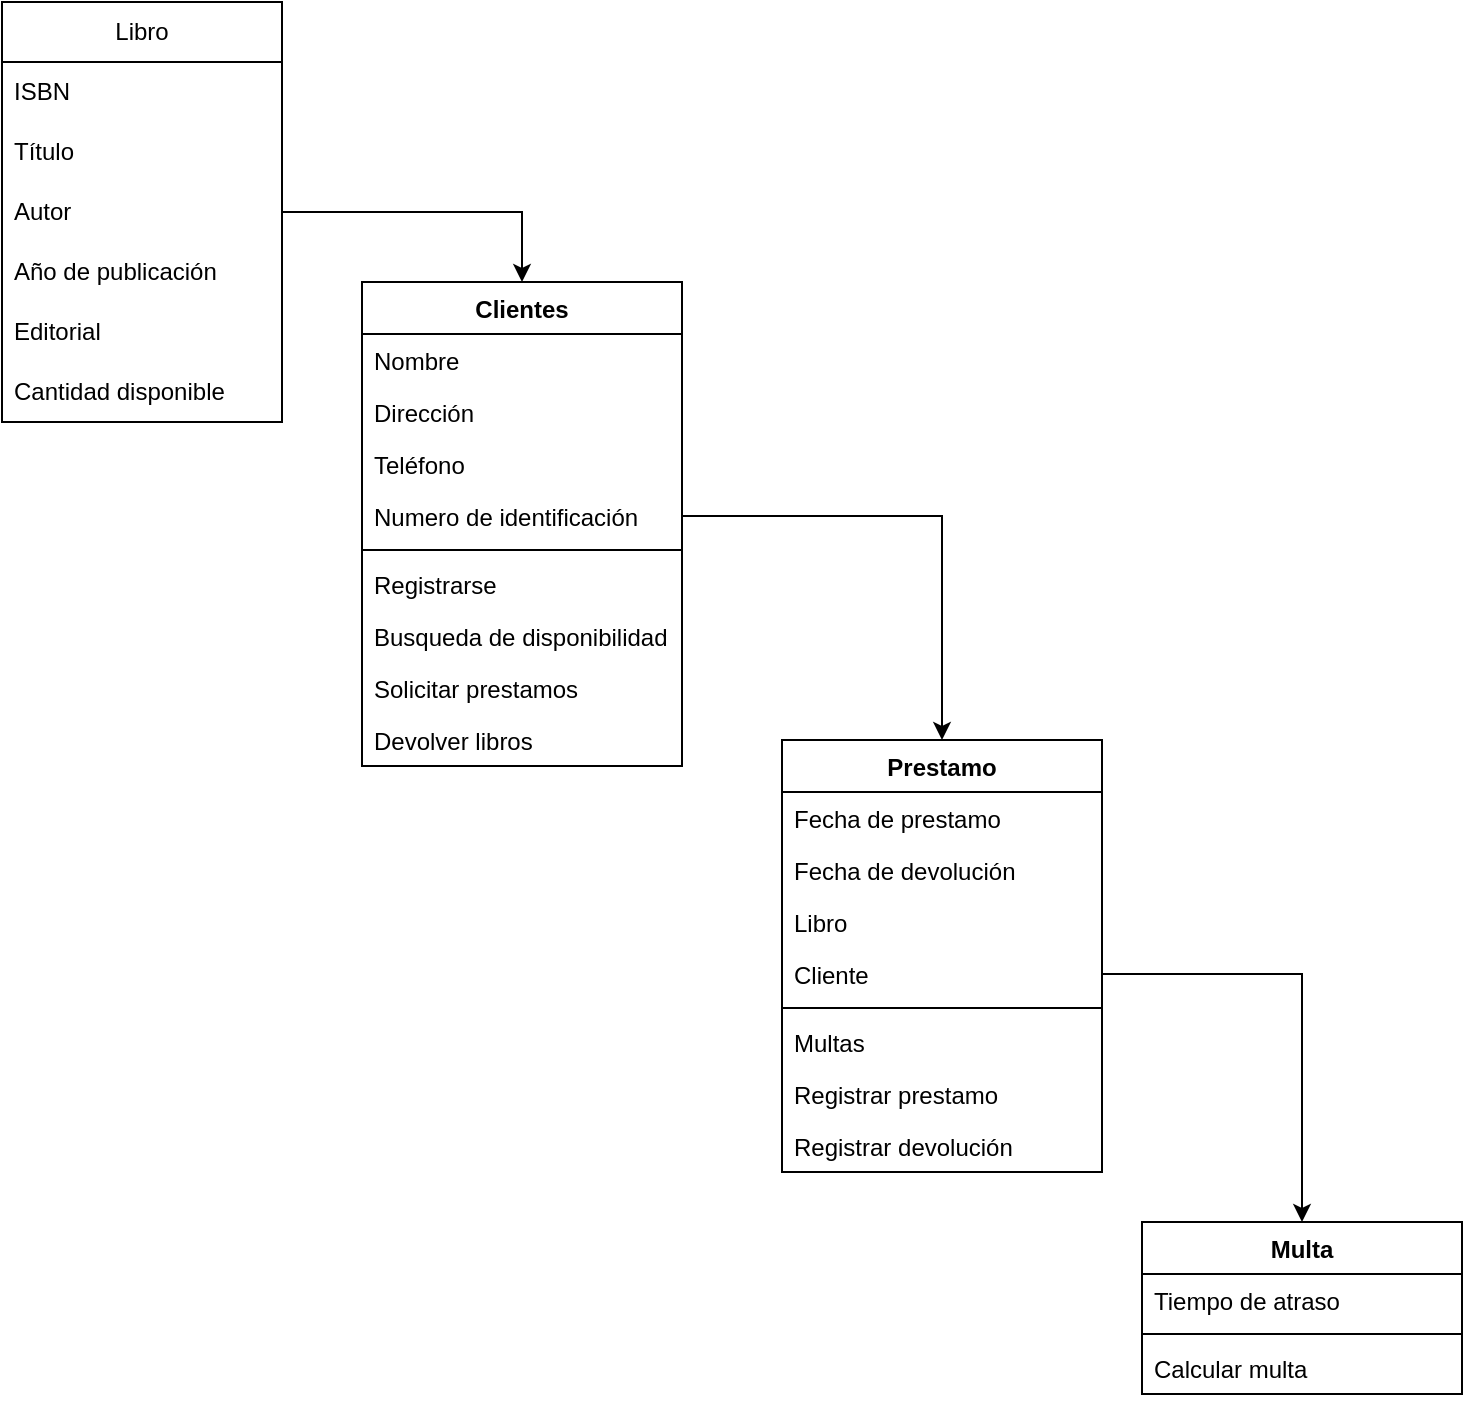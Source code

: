 <mxfile version="21.6.5" type="device">
  <diagram name="Página-1" id="mT6D5iP0YSBFZBJlNXru">
    <mxGraphModel dx="1290" dy="621" grid="1" gridSize="10" guides="1" tooltips="1" connect="1" arrows="1" fold="1" page="1" pageScale="1" pageWidth="827" pageHeight="1169" math="0" shadow="0">
      <root>
        <mxCell id="0" />
        <mxCell id="1" parent="0" />
        <mxCell id="VByL68kMEAcnBSI4dQx1-6" value="Libro" style="swimlane;fontStyle=0;childLayout=stackLayout;horizontal=1;startSize=30;horizontalStack=0;resizeParent=1;resizeParentMax=0;resizeLast=0;collapsible=1;marginBottom=0;whiteSpace=wrap;html=1;" vertex="1" parent="1">
          <mxGeometry x="50" y="130" width="140" height="210" as="geometry">
            <mxRectangle x="340" y="250" width="70" height="30" as="alternateBounds" />
          </mxGeometry>
        </mxCell>
        <mxCell id="VByL68kMEAcnBSI4dQx1-7" value="ISBN" style="text;strokeColor=none;fillColor=none;align=left;verticalAlign=middle;spacingLeft=4;spacingRight=4;overflow=hidden;points=[[0,0.5],[1,0.5]];portConstraint=eastwest;rotatable=0;whiteSpace=wrap;html=1;" vertex="1" parent="VByL68kMEAcnBSI4dQx1-6">
          <mxGeometry y="30" width="140" height="30" as="geometry" />
        </mxCell>
        <mxCell id="VByL68kMEAcnBSI4dQx1-8" value="Título" style="text;strokeColor=none;fillColor=none;align=left;verticalAlign=middle;spacingLeft=4;spacingRight=4;overflow=hidden;points=[[0,0.5],[1,0.5]];portConstraint=eastwest;rotatable=0;whiteSpace=wrap;html=1;" vertex="1" parent="VByL68kMEAcnBSI4dQx1-6">
          <mxGeometry y="60" width="140" height="30" as="geometry" />
        </mxCell>
        <mxCell id="VByL68kMEAcnBSI4dQx1-9" value="Autor" style="text;strokeColor=none;fillColor=none;align=left;verticalAlign=middle;spacingLeft=4;spacingRight=4;overflow=hidden;points=[[0,0.5],[1,0.5]];portConstraint=eastwest;rotatable=0;whiteSpace=wrap;html=1;" vertex="1" parent="VByL68kMEAcnBSI4dQx1-6">
          <mxGeometry y="90" width="140" height="30" as="geometry" />
        </mxCell>
        <mxCell id="VByL68kMEAcnBSI4dQx1-17" value="Año de publicación" style="text;strokeColor=none;fillColor=none;align=left;verticalAlign=middle;spacingLeft=4;spacingRight=4;overflow=hidden;points=[[0,0.5],[1,0.5]];portConstraint=eastwest;rotatable=0;whiteSpace=wrap;html=1;" vertex="1" parent="VByL68kMEAcnBSI4dQx1-6">
          <mxGeometry y="120" width="140" height="30" as="geometry" />
        </mxCell>
        <mxCell id="VByL68kMEAcnBSI4dQx1-11" value="Editorial" style="text;strokeColor=none;fillColor=none;align=left;verticalAlign=middle;spacingLeft=4;spacingRight=4;overflow=hidden;points=[[0,0.5],[1,0.5]];portConstraint=eastwest;rotatable=0;whiteSpace=wrap;html=1;" vertex="1" parent="VByL68kMEAcnBSI4dQx1-6">
          <mxGeometry y="150" width="140" height="30" as="geometry" />
        </mxCell>
        <mxCell id="VByL68kMEAcnBSI4dQx1-18" value="Cantidad disponible" style="text;strokeColor=none;fillColor=none;align=left;verticalAlign=middle;spacingLeft=4;spacingRight=4;overflow=hidden;points=[[0,0.5],[1,0.5]];portConstraint=eastwest;rotatable=0;whiteSpace=wrap;html=1;" vertex="1" parent="VByL68kMEAcnBSI4dQx1-6">
          <mxGeometry y="180" width="140" height="30" as="geometry" />
        </mxCell>
        <mxCell id="VByL68kMEAcnBSI4dQx1-34" value="Clientes" style="swimlane;fontStyle=1;align=center;verticalAlign=top;childLayout=stackLayout;horizontal=1;startSize=26;horizontalStack=0;resizeParent=1;resizeParentMax=0;resizeLast=0;collapsible=1;marginBottom=0;whiteSpace=wrap;html=1;" vertex="1" parent="1">
          <mxGeometry x="230" y="270" width="160" height="242" as="geometry" />
        </mxCell>
        <mxCell id="VByL68kMEAcnBSI4dQx1-35" value="Nombre" style="text;strokeColor=none;fillColor=none;align=left;verticalAlign=top;spacingLeft=4;spacingRight=4;overflow=hidden;rotatable=0;points=[[0,0.5],[1,0.5]];portConstraint=eastwest;whiteSpace=wrap;html=1;" vertex="1" parent="VByL68kMEAcnBSI4dQx1-34">
          <mxGeometry y="26" width="160" height="26" as="geometry" />
        </mxCell>
        <mxCell id="VByL68kMEAcnBSI4dQx1-38" value="Dirección" style="text;strokeColor=none;fillColor=none;align=left;verticalAlign=top;spacingLeft=4;spacingRight=4;overflow=hidden;rotatable=0;points=[[0,0.5],[1,0.5]];portConstraint=eastwest;whiteSpace=wrap;html=1;" vertex="1" parent="VByL68kMEAcnBSI4dQx1-34">
          <mxGeometry y="52" width="160" height="26" as="geometry" />
        </mxCell>
        <mxCell id="VByL68kMEAcnBSI4dQx1-40" value="Teléfono" style="text;strokeColor=none;fillColor=none;align=left;verticalAlign=top;spacingLeft=4;spacingRight=4;overflow=hidden;rotatable=0;points=[[0,0.5],[1,0.5]];portConstraint=eastwest;whiteSpace=wrap;html=1;" vertex="1" parent="VByL68kMEAcnBSI4dQx1-34">
          <mxGeometry y="78" width="160" height="26" as="geometry" />
        </mxCell>
        <mxCell id="VByL68kMEAcnBSI4dQx1-41" value="Numero de identificación" style="text;strokeColor=none;fillColor=none;align=left;verticalAlign=top;spacingLeft=4;spacingRight=4;overflow=hidden;rotatable=0;points=[[0,0.5],[1,0.5]];portConstraint=eastwest;whiteSpace=wrap;html=1;" vertex="1" parent="VByL68kMEAcnBSI4dQx1-34">
          <mxGeometry y="104" width="160" height="26" as="geometry" />
        </mxCell>
        <mxCell id="VByL68kMEAcnBSI4dQx1-36" value="" style="line;strokeWidth=1;fillColor=none;align=left;verticalAlign=middle;spacingTop=-1;spacingLeft=3;spacingRight=3;rotatable=0;labelPosition=right;points=[];portConstraint=eastwest;strokeColor=inherit;" vertex="1" parent="VByL68kMEAcnBSI4dQx1-34">
          <mxGeometry y="130" width="160" height="8" as="geometry" />
        </mxCell>
        <mxCell id="VByL68kMEAcnBSI4dQx1-37" value="Registrarse" style="text;strokeColor=none;fillColor=none;align=left;verticalAlign=top;spacingLeft=4;spacingRight=4;overflow=hidden;rotatable=0;points=[[0,0.5],[1,0.5]];portConstraint=eastwest;whiteSpace=wrap;html=1;" vertex="1" parent="VByL68kMEAcnBSI4dQx1-34">
          <mxGeometry y="138" width="160" height="26" as="geometry" />
        </mxCell>
        <mxCell id="VByL68kMEAcnBSI4dQx1-42" value="Busqueda de&amp;nbsp;disponibilidad" style="text;strokeColor=none;fillColor=none;align=left;verticalAlign=top;spacingLeft=4;spacingRight=4;overflow=hidden;rotatable=0;points=[[0,0.5],[1,0.5]];portConstraint=eastwest;whiteSpace=wrap;html=1;" vertex="1" parent="VByL68kMEAcnBSI4dQx1-34">
          <mxGeometry y="164" width="160" height="26" as="geometry" />
        </mxCell>
        <mxCell id="VByL68kMEAcnBSI4dQx1-43" value="Solicitar prestamos" style="text;strokeColor=none;fillColor=none;align=left;verticalAlign=top;spacingLeft=4;spacingRight=4;overflow=hidden;rotatable=0;points=[[0,0.5],[1,0.5]];portConstraint=eastwest;whiteSpace=wrap;html=1;" vertex="1" parent="VByL68kMEAcnBSI4dQx1-34">
          <mxGeometry y="190" width="160" height="26" as="geometry" />
        </mxCell>
        <mxCell id="VByL68kMEAcnBSI4dQx1-45" value="Devolver libros" style="text;strokeColor=none;fillColor=none;align=left;verticalAlign=top;spacingLeft=4;spacingRight=4;overflow=hidden;rotatable=0;points=[[0,0.5],[1,0.5]];portConstraint=eastwest;whiteSpace=wrap;html=1;" vertex="1" parent="VByL68kMEAcnBSI4dQx1-34">
          <mxGeometry y="216" width="160" height="26" as="geometry" />
        </mxCell>
        <mxCell id="VByL68kMEAcnBSI4dQx1-46" style="edgeStyle=orthogonalEdgeStyle;rounded=0;orthogonalLoop=1;jettySize=auto;html=1;entryX=0.5;entryY=0;entryDx=0;entryDy=0;" edge="1" parent="1" source="VByL68kMEAcnBSI4dQx1-9" target="VByL68kMEAcnBSI4dQx1-34">
          <mxGeometry relative="1" as="geometry" />
        </mxCell>
        <mxCell id="VByL68kMEAcnBSI4dQx1-52" value="Prestamo" style="swimlane;fontStyle=1;align=center;verticalAlign=top;childLayout=stackLayout;horizontal=1;startSize=26;horizontalStack=0;resizeParent=1;resizeParentMax=0;resizeLast=0;collapsible=1;marginBottom=0;whiteSpace=wrap;html=1;" vertex="1" parent="1">
          <mxGeometry x="440" y="499" width="160" height="216" as="geometry" />
        </mxCell>
        <mxCell id="VByL68kMEAcnBSI4dQx1-53" value="Fecha de prestamo" style="text;strokeColor=none;fillColor=none;align=left;verticalAlign=top;spacingLeft=4;spacingRight=4;overflow=hidden;rotatable=0;points=[[0,0.5],[1,0.5]];portConstraint=eastwest;whiteSpace=wrap;html=1;" vertex="1" parent="VByL68kMEAcnBSI4dQx1-52">
          <mxGeometry y="26" width="160" height="26" as="geometry" />
        </mxCell>
        <mxCell id="VByL68kMEAcnBSI4dQx1-58" value="Fecha de devolución" style="text;strokeColor=none;fillColor=none;align=left;verticalAlign=top;spacingLeft=4;spacingRight=4;overflow=hidden;rotatable=0;points=[[0,0.5],[1,0.5]];portConstraint=eastwest;whiteSpace=wrap;html=1;" vertex="1" parent="VByL68kMEAcnBSI4dQx1-52">
          <mxGeometry y="52" width="160" height="26" as="geometry" />
        </mxCell>
        <mxCell id="VByL68kMEAcnBSI4dQx1-59" value="Libro" style="text;strokeColor=none;fillColor=none;align=left;verticalAlign=top;spacingLeft=4;spacingRight=4;overflow=hidden;rotatable=0;points=[[0,0.5],[1,0.5]];portConstraint=eastwest;whiteSpace=wrap;html=1;" vertex="1" parent="VByL68kMEAcnBSI4dQx1-52">
          <mxGeometry y="78" width="160" height="26" as="geometry" />
        </mxCell>
        <mxCell id="VByL68kMEAcnBSI4dQx1-60" value="Cliente" style="text;strokeColor=none;fillColor=none;align=left;verticalAlign=top;spacingLeft=4;spacingRight=4;overflow=hidden;rotatable=0;points=[[0,0.5],[1,0.5]];portConstraint=eastwest;whiteSpace=wrap;html=1;" vertex="1" parent="VByL68kMEAcnBSI4dQx1-52">
          <mxGeometry y="104" width="160" height="26" as="geometry" />
        </mxCell>
        <mxCell id="VByL68kMEAcnBSI4dQx1-54" value="" style="line;strokeWidth=1;fillColor=none;align=left;verticalAlign=middle;spacingTop=-1;spacingLeft=3;spacingRight=3;rotatable=0;labelPosition=right;points=[];portConstraint=eastwest;strokeColor=inherit;" vertex="1" parent="VByL68kMEAcnBSI4dQx1-52">
          <mxGeometry y="130" width="160" height="8" as="geometry" />
        </mxCell>
        <mxCell id="VByL68kMEAcnBSI4dQx1-55" value="Multas" style="text;strokeColor=none;fillColor=none;align=left;verticalAlign=top;spacingLeft=4;spacingRight=4;overflow=hidden;rotatable=0;points=[[0,0.5],[1,0.5]];portConstraint=eastwest;whiteSpace=wrap;html=1;" vertex="1" parent="VByL68kMEAcnBSI4dQx1-52">
          <mxGeometry y="138" width="160" height="26" as="geometry" />
        </mxCell>
        <mxCell id="VByL68kMEAcnBSI4dQx1-61" value="Registrar prestamo" style="text;strokeColor=none;fillColor=none;align=left;verticalAlign=top;spacingLeft=4;spacingRight=4;overflow=hidden;rotatable=0;points=[[0,0.5],[1,0.5]];portConstraint=eastwest;whiteSpace=wrap;html=1;" vertex="1" parent="VByL68kMEAcnBSI4dQx1-52">
          <mxGeometry y="164" width="160" height="26" as="geometry" />
        </mxCell>
        <mxCell id="VByL68kMEAcnBSI4dQx1-62" value="Registrar devolución" style="text;strokeColor=none;fillColor=none;align=left;verticalAlign=top;spacingLeft=4;spacingRight=4;overflow=hidden;rotatable=0;points=[[0,0.5],[1,0.5]];portConstraint=eastwest;whiteSpace=wrap;html=1;" vertex="1" parent="VByL68kMEAcnBSI4dQx1-52">
          <mxGeometry y="190" width="160" height="26" as="geometry" />
        </mxCell>
        <mxCell id="VByL68kMEAcnBSI4dQx1-56" style="edgeStyle=orthogonalEdgeStyle;rounded=0;orthogonalLoop=1;jettySize=auto;html=1;entryX=0.5;entryY=0;entryDx=0;entryDy=0;" edge="1" parent="1" source="VByL68kMEAcnBSI4dQx1-41" target="VByL68kMEAcnBSI4dQx1-52">
          <mxGeometry relative="1" as="geometry" />
        </mxCell>
        <mxCell id="VByL68kMEAcnBSI4dQx1-63" value="Multa" style="swimlane;fontStyle=1;align=center;verticalAlign=top;childLayout=stackLayout;horizontal=1;startSize=26;horizontalStack=0;resizeParent=1;resizeParentMax=0;resizeLast=0;collapsible=1;marginBottom=0;whiteSpace=wrap;html=1;" vertex="1" parent="1">
          <mxGeometry x="620" y="740" width="160" height="86" as="geometry" />
        </mxCell>
        <mxCell id="VByL68kMEAcnBSI4dQx1-64" value="Tiempo de atraso" style="text;strokeColor=none;fillColor=none;align=left;verticalAlign=top;spacingLeft=4;spacingRight=4;overflow=hidden;rotatable=0;points=[[0,0.5],[1,0.5]];portConstraint=eastwest;whiteSpace=wrap;html=1;" vertex="1" parent="VByL68kMEAcnBSI4dQx1-63">
          <mxGeometry y="26" width="160" height="26" as="geometry" />
        </mxCell>
        <mxCell id="VByL68kMEAcnBSI4dQx1-65" value="" style="line;strokeWidth=1;fillColor=none;align=left;verticalAlign=middle;spacingTop=-1;spacingLeft=3;spacingRight=3;rotatable=0;labelPosition=right;points=[];portConstraint=eastwest;strokeColor=inherit;" vertex="1" parent="VByL68kMEAcnBSI4dQx1-63">
          <mxGeometry y="52" width="160" height="8" as="geometry" />
        </mxCell>
        <mxCell id="VByL68kMEAcnBSI4dQx1-66" value="Calcular multa" style="text;strokeColor=none;fillColor=none;align=left;verticalAlign=top;spacingLeft=4;spacingRight=4;overflow=hidden;rotatable=0;points=[[0,0.5],[1,0.5]];portConstraint=eastwest;whiteSpace=wrap;html=1;" vertex="1" parent="VByL68kMEAcnBSI4dQx1-63">
          <mxGeometry y="60" width="160" height="26" as="geometry" />
        </mxCell>
        <mxCell id="VByL68kMEAcnBSI4dQx1-67" style="edgeStyle=orthogonalEdgeStyle;rounded=0;orthogonalLoop=1;jettySize=auto;html=1;entryX=0.5;entryY=0;entryDx=0;entryDy=0;" edge="1" parent="1" source="VByL68kMEAcnBSI4dQx1-60" target="VByL68kMEAcnBSI4dQx1-63">
          <mxGeometry relative="1" as="geometry" />
        </mxCell>
      </root>
    </mxGraphModel>
  </diagram>
</mxfile>
